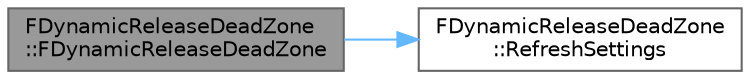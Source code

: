 digraph "FDynamicReleaseDeadZone::FDynamicReleaseDeadZone"
{
 // INTERACTIVE_SVG=YES
 // LATEX_PDF_SIZE
  bgcolor="transparent";
  edge [fontname=Helvetica,fontsize=10,labelfontname=Helvetica,labelfontsize=10];
  node [fontname=Helvetica,fontsize=10,shape=box,height=0.2,width=0.4];
  rankdir="LR";
  Node1 [id="Node000001",label="FDynamicReleaseDeadZone\l::FDynamicReleaseDeadZone",height=0.2,width=0.4,color="gray40", fillcolor="grey60", style="filled", fontcolor="black",tooltip=" "];
  Node1 -> Node2 [id="edge1_Node000001_Node000002",color="steelblue1",style="solid",tooltip=" "];
  Node2 [id="Node000002",label="FDynamicReleaseDeadZone\l::RefreshSettings",height=0.2,width=0.4,color="grey40", fillcolor="white", style="filled",URL="$df/d79/structFDynamicReleaseDeadZone.html#acab9fa7b1c71779f328ecede98f5fa4e",tooltip=" "];
}

